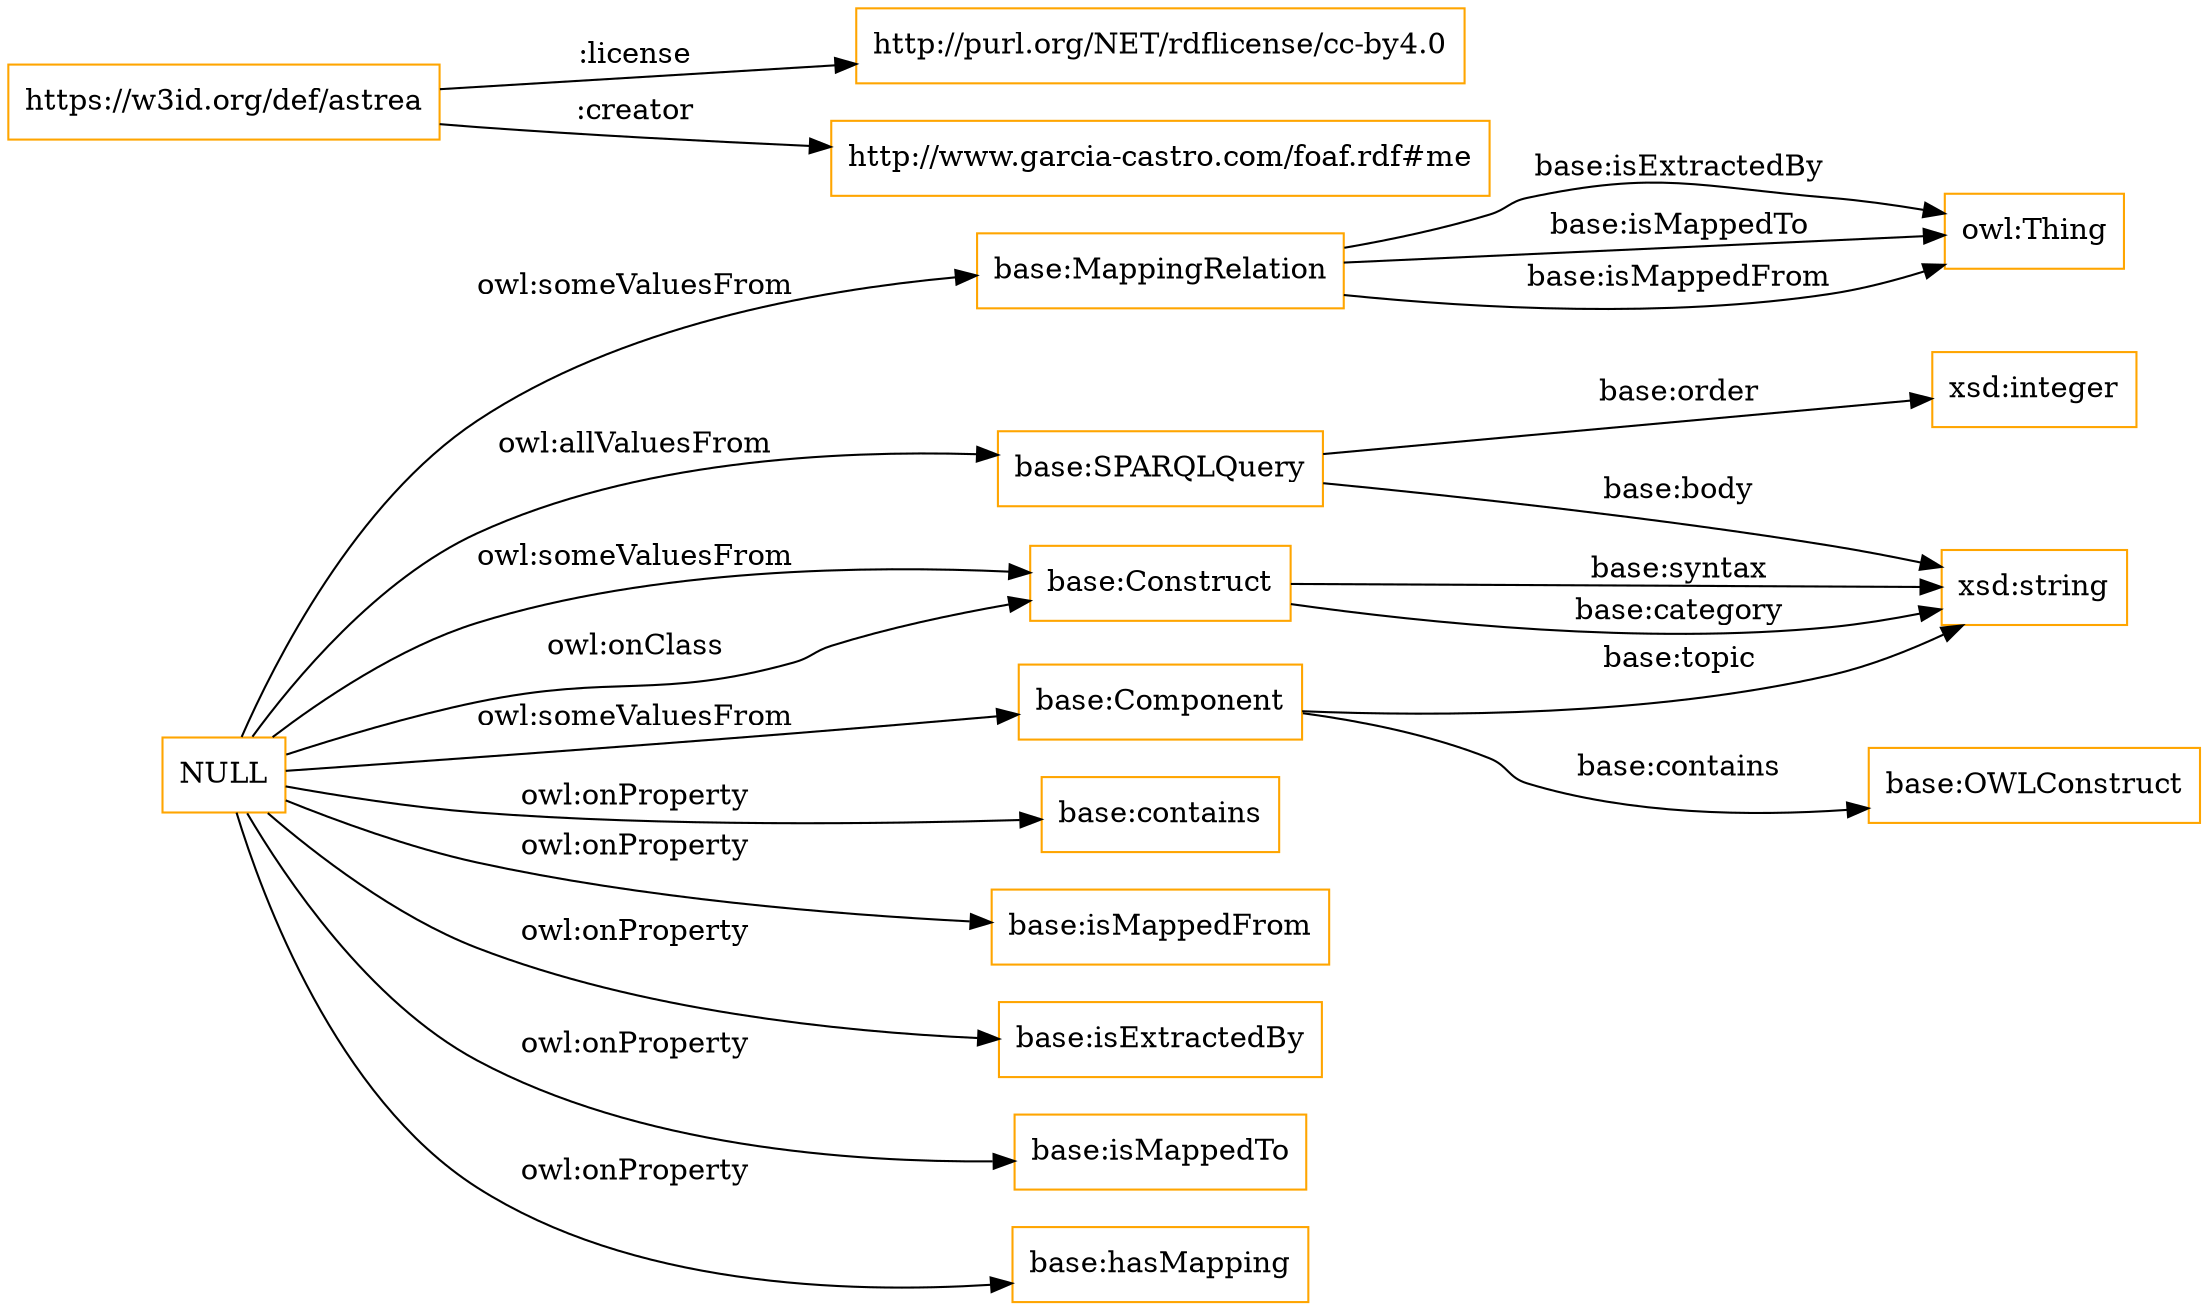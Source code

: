 digraph ar2dtool_diagram { 
rankdir=LR;
size="1501"
node [shape = rectangle, color="orange"]; "base:SPARQLQuery" "base:OWLConstruct" "base:MappingRelation" "base:Construct" "base:Component" ; /*classes style*/
	"https://w3id.org/def/astrea" -> "http://purl.org/NET/rdflicense/cc-by4.0" [ label = ":license" ];
	"https://w3id.org/def/astrea" -> "http://www.garcia-castro.com/foaf.rdf#me" [ label = ":creator" ];
	"NULL" -> "base:MappingRelation" [ label = "owl:someValuesFrom" ];
	"NULL" -> "base:Construct" [ label = "owl:someValuesFrom" ];
	"NULL" -> "base:contains" [ label = "owl:onProperty" ];
	"NULL" -> "base:isMappedFrom" [ label = "owl:onProperty" ];
	"NULL" -> "base:isExtractedBy" [ label = "owl:onProperty" ];
	"NULL" -> "base:Construct" [ label = "owl:onClass" ];
	"NULL" -> "base:isMappedTo" [ label = "owl:onProperty" ];
	"NULL" -> "base:Component" [ label = "owl:someValuesFrom" ];
	"NULL" -> "base:hasMapping" [ label = "owl:onProperty" ];
	"NULL" -> "base:SPARQLQuery" [ label = "owl:allValuesFrom" ];
	"base:MappingRelation" -> "owl:Thing" [ label = "base:isExtractedBy" ];
	"base:Construct" -> "xsd:string" [ label = "base:syntax" ];
	"base:Construct" -> "xsd:string" [ label = "base:category" ];
	"base:MappingRelation" -> "owl:Thing" [ label = "base:isMappedTo" ];
	"base:SPARQLQuery" -> "xsd:integer" [ label = "base:order" ];
	"base:SPARQLQuery" -> "xsd:string" [ label = "base:body" ];
	"base:MappingRelation" -> "owl:Thing" [ label = "base:isMappedFrom" ];
	"base:Component" -> "xsd:string" [ label = "base:topic" ];
	"base:Component" -> "base:OWLConstruct" [ label = "base:contains" ];

}
